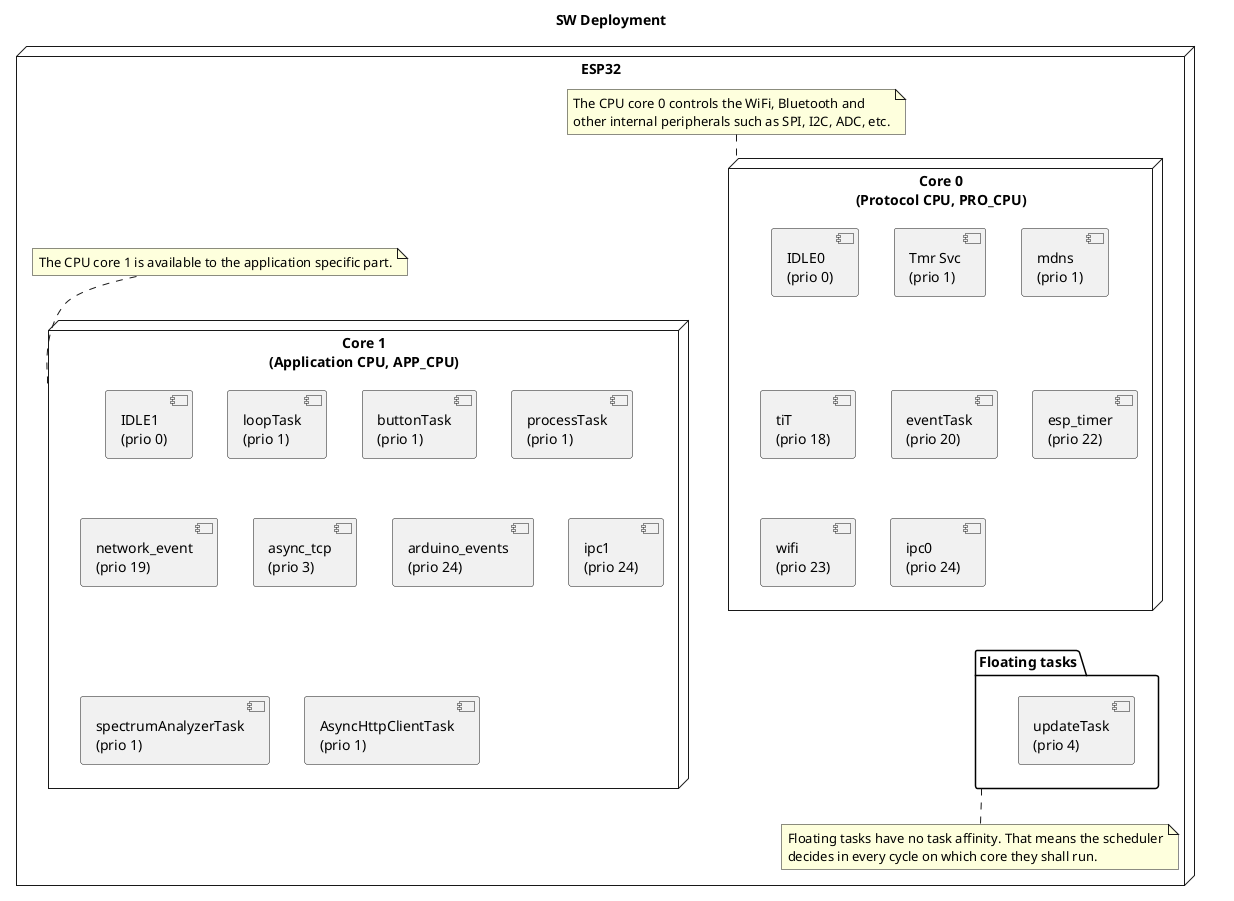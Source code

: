 @startuml

title SW Deployment

node "ESP32" {

    node "Core 0\n(Protocol CPU, PRO_CPU)" as proCpu {

        component "IDLE0\n(prio 0)" as idle1Task
        component "Tmr Svc\n(prio 1)" as tmrSvcTask
        component "mdns\n(prio 1)" as mdnsTask
        component "tiT\n(prio 18)" as tiTTask
        component "eventTask\n(prio 20)" as eventTask
        component "esp_timer\n(prio 22)" as espTimerTask
        component "wifi\n(prio 23)" as wifiTask
        component "ipc0\n(prio 24)" as ipc0Task
    }

    node "Core 1\n(Application CPU, APP_CPU)" as appCpu {

        component "IDLE1\n(prio 0)" as idle0Task
        component "loopTask\n(prio 1)" as loopTask
        component "buttonTask\n(prio 1)" as buttonTask
        component "processTask\n(prio 1)" as processTask
        component "network_event\n(prio 19)" as networkEventTask
        component "async_tcp\n(prio 3)" as asyncTcpTask

        component "arduino_events\n(prio 24)" as arduinoEvents

        component "ipc1\n(prio 24)" as ipc1Task
        component "spectrumAnalyzerTask\n(prio 1)" as spectrumAnalyzerTask
        component "AsyncHttpClientTask\n(prio 1)" as asyncHttpClientTask
    }

    package "Floating tasks" as floatingTasks {
        component "updateTask\n(prio 4)" as updateTask
    }

    note top of proCpu
        The CPU core 0 controls the WiFi, Bluetooth and
        other internal peripherals such as SPI, I2C, ADC, etc.
    end note

    note top of appCpu
        The CPU core 1 is available to the application specific part.
    end note

    note bottom of floatingTasks
        Floating tasks have no task affinity. That means the scheduler
        decides in every cycle on which core they shall run.
    end note

    proCpu -[hidden]- appCpu
    proCpu -[hidden]--- floatingTasks
}

@enduml